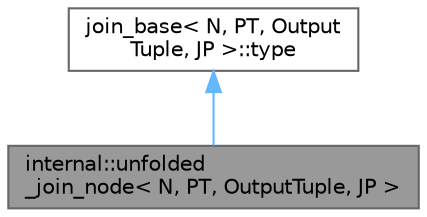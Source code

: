digraph "internal::unfolded_join_node&lt; N, PT, OutputTuple, JP &gt;"
{
 // LATEX_PDF_SIZE
  bgcolor="transparent";
  edge [fontname=Helvetica,fontsize=10,labelfontname=Helvetica,labelfontsize=10];
  node [fontname=Helvetica,fontsize=10,shape=box,height=0.2,width=0.4];
  Node1 [id="Node000001",label="internal::unfolded\l_join_node\< N, PT, OutputTuple, JP \>",height=0.2,width=0.4,color="gray40", fillcolor="grey60", style="filled", fontcolor="black",tooltip="unfolded_join_node : passes input_ports_type to join_node_base. We build the input port type"];
  Node2 -> Node1 [id="edge1_Node000001_Node000002",dir="back",color="steelblue1",style="solid",tooltip=" "];
  Node2 [id="Node000002",label="join_base\< N, PT, Output\lTuple, JP \>::type",height=0.2,width=0.4,color="gray40", fillcolor="white", style="filled",tooltip=" "];
}

